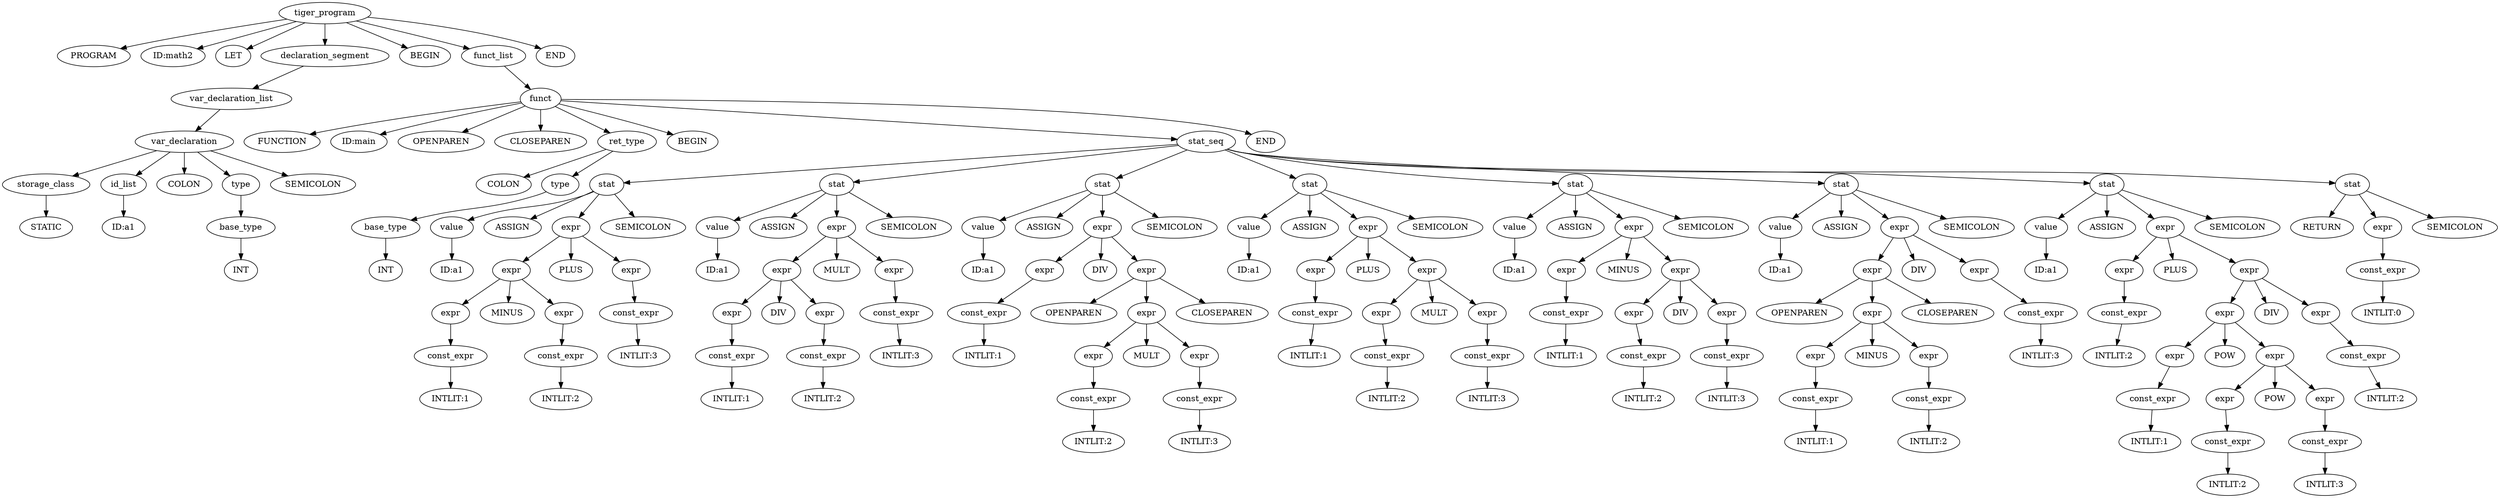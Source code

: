 strict digraph{ordering=out;
105553136943744[label="tiger_program"]
105553136943824[label="declaration_segment"]
105553136943984[label="var_declaration_list"]
105553136944064[label="var_declaration"]
105553136944224[label="storage_class"]
105553136944384[label="type"]
105553136944544[label="base_type"]
105553136944784[label="funct_list"]
105553136944864[label="funct"]
105553136944944[label="ret_type"]
105553136945104[label="type"]
105553136945264[label="base_type"]
105553136945344[label="stat_seq"]
105553136945824[label="stat"]
105553136945984[label="value"]
105553136946064[label="expr"]
105553136946144[label="const_expr"]
105553136946304[label="expr"]
105553136946384[label="expr"]
105553136946544[label="const_expr"]
105553136946624[label="expr"]
105553136946704[label="expr"]
105553136946864[label="const_expr"]
105553136947104[label="stat"]
105553136947184[label="value"]
105553136947264[label="expr"]
105553136947424[label="const_expr"]
105553136947504[label="expr"]
105553136947584[label="expr"]
105553136947744[label="const_expr"]
105553136947824[label="expr"]
105553136947904[label="expr"]
105553136948064[label="const_expr"]
105553136948224[label="stat"]
105553136948384[label="value"]
105553136948464[label="expr"]
105553136948624[label="const_expr"]
105553136948704[label="expr"]
105553136948784[label="expr"]
105553136948864[label="expr"]
105553136949024[label="const_expr"]
105553136949104[label="expr"]
105553136949184[label="expr"]
105553136949344[label="const_expr"]
105553136949504[label="stat"]
105553136949664[label="value"]
105553136949744[label="expr"]
105553136949904[label="const_expr"]
105553136949984[label="expr"]
105553136950064[label="expr"]
105553136950224[label="const_expr"]
105553136950304[label="expr"]
105553136950384[label="expr"]
105553136950544[label="const_expr"]
105553136950704[label="stat"]
105553136950864[label="value"]
105553136950944[label="expr"]
105553136951104[label="const_expr"]
105553136951184[label="expr"]
105553136951264[label="expr"]
105553136951424[label="const_expr"]
105553136951504[label="expr"]
105553136951584[label="expr"]
105553136951744[label="const_expr"]
105553136951904[label="stat"]
105553136952064[label="value"]
105553136952144[label="expr"]
105553136952224[label="expr"]
105553136952384[label="const_expr"]
105553136952464[label="expr"]
105553136952544[label="expr"]
105553136952704[label="const_expr"]
105553136952784[label="expr"]
105553136952864[label="expr"]
105553136953024[label="const_expr"]
105553136953184[label="stat"]
105553136953344[label="value"]
105553136953424[label="expr"]
105553136953584[label="const_expr"]
105553136953664[label="expr"]
105553136953744[label="expr"]
105553136953904[label="const_expr"]
105553136953984[label="expr"]
105553136954064[label="expr"]
105553136954224[label="const_expr"]
105553136954304[label="expr"]
105553136954384[label="expr"]
105553136954544[label="const_expr"]
105553136954624[label="expr"]
105553136954704[label="expr"]
105553136954864[label="const_expr"]
105553136955024[label="stat"]
105553136955104[label="expr"]
105553136955184[label="const_expr"]
105553145320144[label="id_list"]
105553155820880[label="PROGRAM"]
105553155820944[label="ID:math2"]
105553155821008[label="LET"]
105553155821072[label="STATIC"]
105553155821200[label="ID:a1"]
105553155821264[label="COLON"]
105553155821392[label="INT"]
105553155821520[label="SEMICOLON"]
105553155821648[label="BEGIN"]
105553155821776[label="FUNCTION"]
105553155821840[label="ID:main"]
105553155821904[label="OPENPAREN"]
105553155821968[label="CLOSEPAREN"]
105553155822032[label="END"]
105553155822096[label="COLON"]
105553155822160[label="INT"]
105553155822224[label="BEGIN"]
105553155822288[label="ID:a1"]
105553155822352[label="ASSIGN"]
105553155822416[label="INTLIT:1"]
105553155822480[label="PLUS"]
105553155822544[label="INTLIT:3"]
105553155822608[label="SEMICOLON"]
105553155822672[label="INTLIT:1"]
105553155822736[label="ID:a1"]
105553155822800[label="ASSIGN"]
105553155823248[label="MINUS"]
105553155823312[label="INTLIT:2"]
105553155823376[label="MULT"]
105553155823440[label="INTLIT:3"]
105553155823504[label="SEMICOLON"]
105553155823568[label="INTLIT:1"]
105553155823632[label="ID:a1"]
105553155823696[label="ASSIGN"]
105553155823760[label="DIV"]
105553155823824[label="INTLIT:2"]
105553155824272[label="DIV"]
105553155824336[label="OPENPAREN"]
105553155824400[label="INTLIT:2"]
105553155824464[label="MULT"]
105553155824528[label="INTLIT:3"]
105553155824592[label="CLOSEPAREN"]
105553155824656[label="SEMICOLON"]
105553155824720[label="ID:a1"]
105553155824784[label="ASSIGN"]
105553155824848[label="INTLIT:1"]
105553155824912[label="PLUS"]
105553155824976[label="INTLIT:2"]
105553155825040[label="MULT"]
105553155825104[label="INTLIT:3"]
105553155825168[label="SEMICOLON"]
105553155825296[label="ID:a1"]
105553155825360[label="ASSIGN"]
105553155825424[label="INTLIT:1"]
105553155825488[label="MINUS"]
105553155825552[label="INTLIT:2"]
105553155825616[label="DIV"]
105553155825680[label="INTLIT:3"]
105553155825744[label="SEMICOLON"]
105553155825808[label="ID:a1"]
105553155825872[label="ASSIGN"]
105553155825936[label="OPENPAREN"]
105553155826000[label="INTLIT:1"]
105553155826064[label="MINUS"]
105553155826128[label="INTLIT:2"]
105553155826192[label="CLOSEPAREN"]
105553155826256[label="DIV"]
105553155826320[label="INTLIT:3"]
105553155826384[label="SEMICOLON"]
105553155826448[label="ID:a1"]
105553155826512[label="ASSIGN"]
105553155826576[label="INTLIT:2"]
105553155826640[label="PLUS"]
105553155826704[label="INTLIT:1"]
105553155826768[label="POW"]
105553155826832[label="INTLIT:2"]
105553155826896[label="POW"]
105553155826960[label="INTLIT:3"]
105553155827024[label="DIV"]
105553155827088[label="INTLIT:2"]
105553155827152[label="SEMICOLON"]
105553155827216[label="RETURN"]
105553155827280[label="INTLIT:0"]
105553155827344[label="SEMICOLON"]
105553155827408[label="END"]

105553136943744 -> 105553155820880
105553136943744 -> 105553155820944
105553136943744 -> 105553155821008
105553136943744 -> 105553136943824
105553136943744 -> 105553155821648
105553136943744 -> 105553136944784
105553136943744 -> 105553155822032
105553136943824 -> 105553136943984
105553136943984 -> 105553136944064
105553136944064 -> 105553136944224
105553136944064 -> 105553145320144
105553136944064 -> 105553155821264
105553136944064 -> 105553136944384
105553136944064 -> 105553155821520
105553136944224 -> 105553155821072
105553145320144 -> 105553155821200
105553136944384 -> 105553136944544
105553136944544 -> 105553155821392
105553136944784 -> 105553136944864
105553136944864 -> 105553155821776
105553136944864 -> 105553155821840
105553136944864 -> 105553155821904
105553136944864 -> 105553155821968
105553136944864 -> 105553136944944
105553136944864 -> 105553155822224
105553136944864 -> 105553136945344
105553136944864 -> 105553155827408
105553136944944 -> 105553155822096
105553136944944 -> 105553136945104
105553136945104 -> 105553136945264
105553136945264 -> 105553155822160
105553136945344 -> 105553136945824
105553136945344 -> 105553136947104
105553136945344 -> 105553136948224
105553136945344 -> 105553136949504
105553136945344 -> 105553136950704
105553136945344 -> 105553136951904
105553136945344 -> 105553136953184
105553136945344 -> 105553136955024
105553136945824 -> 105553136945984
105553136945824 -> 105553155822352
105553136945824 -> 105553136946624
105553136945824 -> 105553155822608
105553136945984 -> 105553155822288
105553136946624 -> 105553136946304
105553136946624 -> 105553155822480
105553136946624 -> 105553136946704
105553136946304 -> 105553136946064
105553136946304 -> 105553155823248
105553136946304 -> 105553136946384
105553136946064 -> 105553136946144
105553136946144 -> 105553155822416
105553136946384 -> 105553136946544
105553136946544 -> 105553155823312
105553136946704 -> 105553136946864
105553136946864 -> 105553155822544
105553136947104 -> 105553136947184
105553136947104 -> 105553155822800
105553136947104 -> 105553136947824
105553136947104 -> 105553155823504
105553136947184 -> 105553155822736
105553136947824 -> 105553136947504
105553136947824 -> 105553155823376
105553136947824 -> 105553136947904
105553136947504 -> 105553136947264
105553136947504 -> 105553155823760
105553136947504 -> 105553136947584
105553136947264 -> 105553136947424
105553136947424 -> 105553155822672
105553136947584 -> 105553136947744
105553136947744 -> 105553155823824
105553136947904 -> 105553136948064
105553136948064 -> 105553155823440
105553136948224 -> 105553136948384
105553136948224 -> 105553155823696
105553136948224 -> 105553136948704
105553136948224 -> 105553155824656
105553136948384 -> 105553155823632
105553136948704 -> 105553136948464
105553136948704 -> 105553155824272
105553136948704 -> 105553136948784
105553136948464 -> 105553136948624
105553136948624 -> 105553155823568
105553136948784 -> 105553155824336
105553136948784 -> 105553136949104
105553136948784 -> 105553155824592
105553136949104 -> 105553136948864
105553136949104 -> 105553155824464
105553136949104 -> 105553136949184
105553136948864 -> 105553136949024
105553136949024 -> 105553155824400
105553136949184 -> 105553136949344
105553136949344 -> 105553155824528
105553136949504 -> 105553136949664
105553136949504 -> 105553155824784
105553136949504 -> 105553136949984
105553136949504 -> 105553155825168
105553136949664 -> 105553155824720
105553136949984 -> 105553136949744
105553136949984 -> 105553155824912
105553136949984 -> 105553136950304
105553136949744 -> 105553136949904
105553136949904 -> 105553155824848
105553136950304 -> 105553136950064
105553136950304 -> 105553155825040
105553136950304 -> 105553136950384
105553136950064 -> 105553136950224
105553136950224 -> 105553155824976
105553136950384 -> 105553136950544
105553136950544 -> 105553155825104
105553136950704 -> 105553136950864
105553136950704 -> 105553155825360
105553136950704 -> 105553136951184
105553136950704 -> 105553155825744
105553136950864 -> 105553155825296
105553136951184 -> 105553136950944
105553136951184 -> 105553155825488
105553136951184 -> 105553136951504
105553136950944 -> 105553136951104
105553136951104 -> 105553155825424
105553136951504 -> 105553136951264
105553136951504 -> 105553155825616
105553136951504 -> 105553136951584
105553136951264 -> 105553136951424
105553136951424 -> 105553155825552
105553136951584 -> 105553136951744
105553136951744 -> 105553155825680
105553136951904 -> 105553136952064
105553136951904 -> 105553155825872
105553136951904 -> 105553136952784
105553136951904 -> 105553155826384
105553136952064 -> 105553155825808
105553136952784 -> 105553136952144
105553136952784 -> 105553155826256
105553136952784 -> 105553136952864
105553136952144 -> 105553155825936
105553136952144 -> 105553136952464
105553136952144 -> 105553155826192
105553136952464 -> 105553136952224
105553136952464 -> 105553155826064
105553136952464 -> 105553136952544
105553136952224 -> 105553136952384
105553136952384 -> 105553155826000
105553136952544 -> 105553136952704
105553136952704 -> 105553155826128
105553136952864 -> 105553136953024
105553136953024 -> 105553155826320
105553136953184 -> 105553136953344
105553136953184 -> 105553155826512
105553136953184 -> 105553136953664
105553136953184 -> 105553155827152
105553136953344 -> 105553155826448
105553136953664 -> 105553136953424
105553136953664 -> 105553155826640
105553136953664 -> 105553136954624
105553136953424 -> 105553136953584
105553136953584 -> 105553155826576
105553136954624 -> 105553136953984
105553136954624 -> 105553155827024
105553136954624 -> 105553136954704
105553136953984 -> 105553136953744
105553136953984 -> 105553155826768
105553136953984 -> 105553136954304
105553136953744 -> 105553136953904
105553136953904 -> 105553155826704
105553136954304 -> 105553136954064
105553136954304 -> 105553155826896
105553136954304 -> 105553136954384
105553136954064 -> 105553136954224
105553136954224 -> 105553155826832
105553136954384 -> 105553136954544
105553136954544 -> 105553155826960
105553136954704 -> 105553136954864
105553136954864 -> 105553155827088
105553136955024 -> 105553155827216
105553136955024 -> 105553136955104
105553136955024 -> 105553155827344
105553136955104 -> 105553136955184
105553136955184 -> 105553155827280
}

